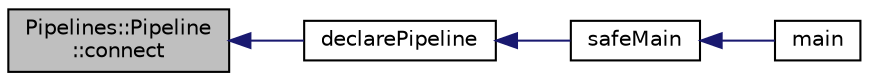 digraph "Pipelines::Pipeline::connect"
{
 // INTERACTIVE_SVG=YES
  edge [fontname="Helvetica",fontsize="10",labelfontname="Helvetica",labelfontsize="10"];
  node [fontname="Helvetica",fontsize="10",shape=record];
  rankdir="LR";
  Node1 [label="Pipelines::Pipeline\l::connect",height=0.2,width=0.4,color="black", fillcolor="grey75", style="filled", fontcolor="black"];
  Node1 -> Node2 [dir="back",color="midnightblue",fontsize="10",style="solid",fontname="Helvetica"];
  Node2 [label="declarePipeline",height=0.2,width=0.4,color="black", fillcolor="white", style="filled",URL="$dashcastx_2pipeliner_8hpp.html#a61f5e929f8d1fe5fbcf5738d3002bcb2"];
  Node2 -> Node3 [dir="back",color="midnightblue",fontsize="10",style="solid",fontname="Helvetica"];
  Node3 [label="safeMain",height=0.2,width=0.4,color="black", fillcolor="white", style="filled",URL="$dashcastx_8cpp.html#aa400efc830b0819630294f736401c2f7"];
  Node3 -> Node4 [dir="back",color="midnightblue",fontsize="10",style="solid",fontname="Helvetica"];
  Node4 [label="main",height=0.2,width=0.4,color="black", fillcolor="white", style="filled",URL="$dashcastx_8cpp.html#abf9e6b7e6f15df4b525a2e7705ba3089"];
}
